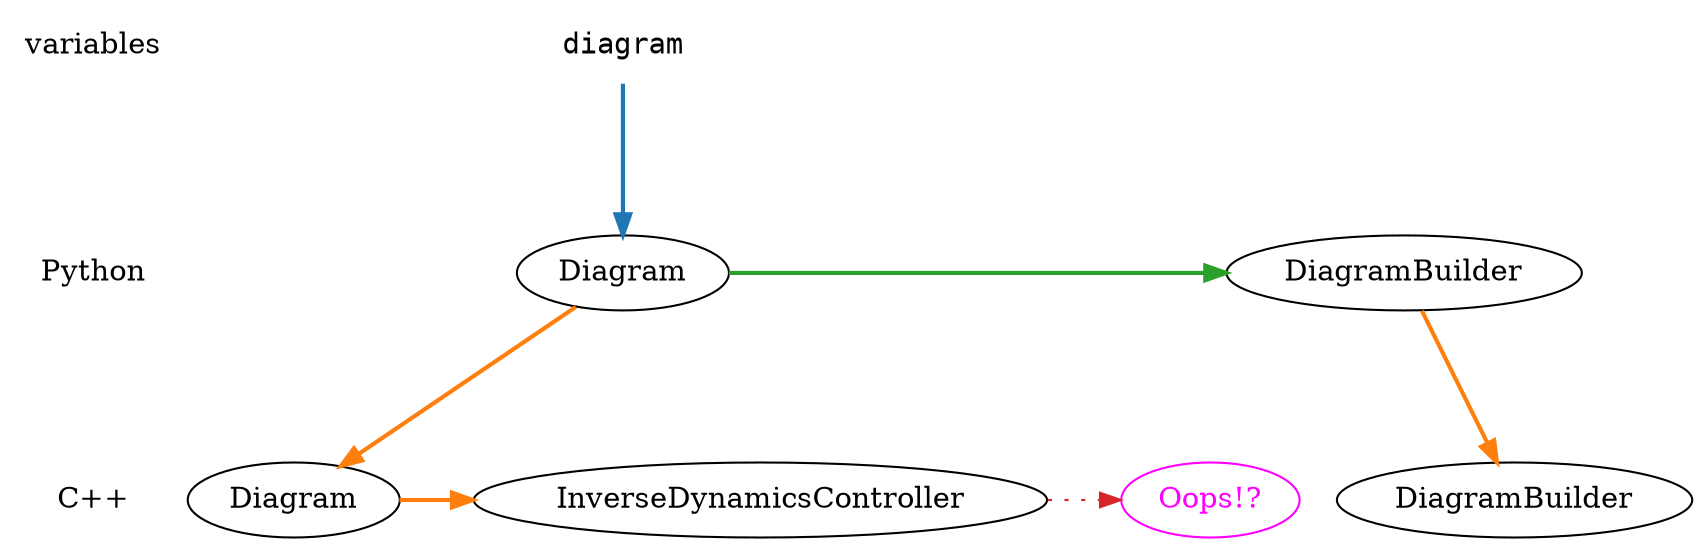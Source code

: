 digraph G {
  edge [minlen=2];
  {
    node [shape=plaintext];
    edge [style=invis];
    variables -> Python -> "C++";
  }
  {
    node [shape=plaintext, fontname="Courier"];
    diagram;
  }
  
  pydb [label="DiagramBuilder"];
  cdb [label="DiagramBuilder"];
  cidc [label="InverseDynamicsController"];
  pydgm [label="Diagram"];
  cdgm [label="Diagram"];
  X [label="Oops!?", color="fuchsia", fontcolor="fuchsia"];
  
  { rank = same; variables; diagram; }
  { rank = same; Python; pydb; pydgm; }
  { rank = same; "C++"; cdb; cidc; cdgm; X; }
  
  {
    edge [color="#1F77B4", style=bold];
    diagram -> pydgm;
  }

  {
    edge [color="#FF7F0E", style=bold];
    pydb -> cdb;
    pydgm -> cdgm;
    cdgm -> cidc;
  }
  
  {
    edge [color="#2CA02C", style=bold];
    pydgm -> pydb;
  }

  {
    edge [color="#D62728", style=dotted];
    cidc -> X;
  }
}
